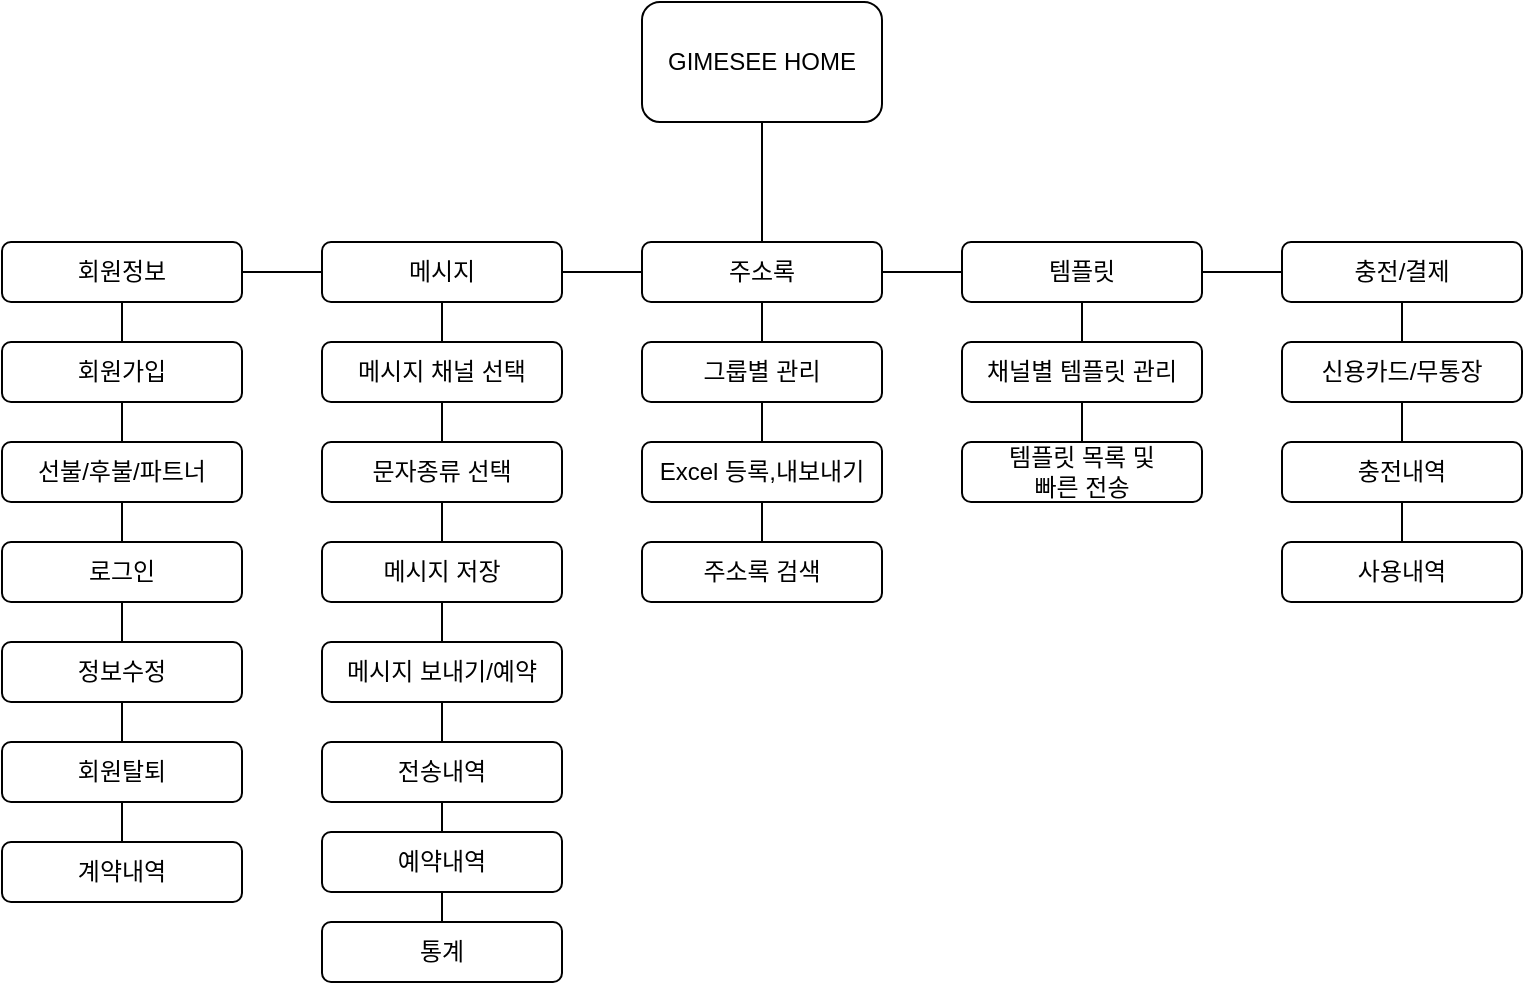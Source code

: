 <mxfile version="24.7.12">
  <diagram name="Page-1" id="2YBvvXClWsGukQMizWep">
    <mxGraphModel dx="2284" dy="756" grid="1" gridSize="10" guides="1" tooltips="1" connect="1" arrows="1" fold="1" page="1" pageScale="1" pageWidth="850" pageHeight="1100" math="0" shadow="0">
      <root>
        <mxCell id="0" />
        <mxCell id="1" parent="0" />
        <mxCell id="ZinEc52cjvFxh-hPlKdS-1" value="GIMESEE HOME" style="rounded=1;whiteSpace=wrap;html=1;labelBackgroundColor=none;" vertex="1" parent="1">
          <mxGeometry x="314" y="120" width="120" height="60" as="geometry" />
        </mxCell>
        <mxCell id="ZinEc52cjvFxh-hPlKdS-2" value="메시지" style="rounded=1;whiteSpace=wrap;html=1;labelBackgroundColor=none;" vertex="1" parent="1">
          <mxGeometry x="154" y="240" width="120" height="30" as="geometry" />
        </mxCell>
        <mxCell id="ZinEc52cjvFxh-hPlKdS-3" value="메시지 저장" style="rounded=1;whiteSpace=wrap;html=1;labelBackgroundColor=none;" vertex="1" parent="1">
          <mxGeometry x="154" y="390" width="120" height="30" as="geometry" />
        </mxCell>
        <mxCell id="ZinEc52cjvFxh-hPlKdS-4" value="메시지 보내기/예약" style="rounded=1;whiteSpace=wrap;html=1;labelBackgroundColor=none;" vertex="1" parent="1">
          <mxGeometry x="154" y="440" width="120" height="30" as="geometry" />
        </mxCell>
        <mxCell id="ZinEc52cjvFxh-hPlKdS-5" value="회원정보" style="rounded=1;whiteSpace=wrap;html=1;labelBackgroundColor=none;" vertex="1" parent="1">
          <mxGeometry x="-6" y="240" width="120" height="30" as="geometry" />
        </mxCell>
        <mxCell id="ZinEc52cjvFxh-hPlKdS-6" value="회원가입" style="rounded=1;whiteSpace=wrap;html=1;labelBackgroundColor=none;" vertex="1" parent="1">
          <mxGeometry x="-6" y="290" width="120" height="30" as="geometry" />
        </mxCell>
        <mxCell id="ZinEc52cjvFxh-hPlKdS-7" value="로그인" style="rounded=1;whiteSpace=wrap;html=1;labelBackgroundColor=none;" vertex="1" parent="1">
          <mxGeometry x="-6" y="390" width="120" height="30" as="geometry" />
        </mxCell>
        <mxCell id="ZinEc52cjvFxh-hPlKdS-8" value="주소록" style="rounded=1;whiteSpace=wrap;html=1;labelBackgroundColor=none;" vertex="1" parent="1">
          <mxGeometry x="314" y="240" width="120" height="30" as="geometry" />
        </mxCell>
        <mxCell id="ZinEc52cjvFxh-hPlKdS-9" value="그룹별 관리" style="rounded=1;whiteSpace=wrap;html=1;labelBackgroundColor=none;" vertex="1" parent="1">
          <mxGeometry x="314" y="290" width="120" height="30" as="geometry" />
        </mxCell>
        <mxCell id="ZinEc52cjvFxh-hPlKdS-10" value="Excel 등록,내보내기" style="rounded=1;whiteSpace=wrap;html=1;labelBackgroundColor=none;" vertex="1" parent="1">
          <mxGeometry x="314" y="340" width="120" height="30" as="geometry" />
        </mxCell>
        <mxCell id="ZinEc52cjvFxh-hPlKdS-11" value="템플릿" style="rounded=1;whiteSpace=wrap;html=1;labelBackgroundColor=none;" vertex="1" parent="1">
          <mxGeometry x="474" y="240" width="120" height="30" as="geometry" />
        </mxCell>
        <mxCell id="ZinEc52cjvFxh-hPlKdS-12" value="채널별 템플릿 관리" style="rounded=1;whiteSpace=wrap;html=1;labelBackgroundColor=none;" vertex="1" parent="1">
          <mxGeometry x="474" y="290" width="120" height="30" as="geometry" />
        </mxCell>
        <mxCell id="ZinEc52cjvFxh-hPlKdS-13" value="템플릿 목록 및&lt;br&gt;빠른 전송" style="rounded=1;whiteSpace=wrap;html=1;labelBackgroundColor=none;" vertex="1" parent="1">
          <mxGeometry x="474" y="340" width="120" height="30" as="geometry" />
        </mxCell>
        <mxCell id="ZinEc52cjvFxh-hPlKdS-15" value="정보수정" style="rounded=1;whiteSpace=wrap;html=1;labelBackgroundColor=none;" vertex="1" parent="1">
          <mxGeometry x="-6" y="440" width="120" height="30" as="geometry" />
        </mxCell>
        <mxCell id="ZinEc52cjvFxh-hPlKdS-16" value="회원탈퇴" style="rounded=1;whiteSpace=wrap;html=1;labelBackgroundColor=none;" vertex="1" parent="1">
          <mxGeometry x="-6" y="490" width="120" height="30" as="geometry" />
        </mxCell>
        <mxCell id="ZinEc52cjvFxh-hPlKdS-17" value="메시지 채널 선택" style="rounded=1;whiteSpace=wrap;html=1;labelBackgroundColor=none;" vertex="1" parent="1">
          <mxGeometry x="154" y="290" width="120" height="30" as="geometry" />
        </mxCell>
        <mxCell id="ZinEc52cjvFxh-hPlKdS-18" value="문자종류 선택" style="rounded=1;whiteSpace=wrap;html=1;labelBackgroundColor=none;" vertex="1" parent="1">
          <mxGeometry x="154" y="340" width="120" height="30" as="geometry" />
        </mxCell>
        <mxCell id="ZinEc52cjvFxh-hPlKdS-19" value="주소록 검색" style="rounded=1;whiteSpace=wrap;html=1;labelBackgroundColor=none;" vertex="1" parent="1">
          <mxGeometry x="314" y="390" width="120" height="30" as="geometry" />
        </mxCell>
        <mxCell id="ZinEc52cjvFxh-hPlKdS-23" value="전송내역" style="rounded=1;whiteSpace=wrap;html=1;labelBackgroundColor=none;" vertex="1" parent="1">
          <mxGeometry x="154" y="490" width="120" height="30" as="geometry" />
        </mxCell>
        <mxCell id="ZinEc52cjvFxh-hPlKdS-24" value="예약내역" style="rounded=1;whiteSpace=wrap;html=1;labelBackgroundColor=none;" vertex="1" parent="1">
          <mxGeometry x="154" y="535" width="120" height="30" as="geometry" />
        </mxCell>
        <mxCell id="ZinEc52cjvFxh-hPlKdS-25" value="통계" style="rounded=1;whiteSpace=wrap;html=1;labelBackgroundColor=none;" vertex="1" parent="1">
          <mxGeometry x="154" y="580" width="120" height="30" as="geometry" />
        </mxCell>
        <mxCell id="ZinEc52cjvFxh-hPlKdS-27" value="충전/결제" style="rounded=1;whiteSpace=wrap;html=1;labelBackgroundColor=none;" vertex="1" parent="1">
          <mxGeometry x="634" y="240" width="120" height="30" as="geometry" />
        </mxCell>
        <mxCell id="ZinEc52cjvFxh-hPlKdS-28" value="신용카드/무통장" style="rounded=1;whiteSpace=wrap;html=1;labelBackgroundColor=none;" vertex="1" parent="1">
          <mxGeometry x="634" y="290" width="120" height="30" as="geometry" />
        </mxCell>
        <mxCell id="ZinEc52cjvFxh-hPlKdS-29" value="충전내역" style="rounded=1;whiteSpace=wrap;html=1;labelBackgroundColor=none;" vertex="1" parent="1">
          <mxGeometry x="634" y="340" width="120" height="30" as="geometry" />
        </mxCell>
        <mxCell id="ZinEc52cjvFxh-hPlKdS-30" value="사용내역" style="rounded=1;whiteSpace=wrap;html=1;labelBackgroundColor=none;" vertex="1" parent="1">
          <mxGeometry x="634" y="390" width="120" height="30" as="geometry" />
        </mxCell>
        <mxCell id="ZinEc52cjvFxh-hPlKdS-31" value="계약내역" style="rounded=1;whiteSpace=wrap;html=1;labelBackgroundColor=none;" vertex="1" parent="1">
          <mxGeometry x="-6" y="540" width="120" height="30" as="geometry" />
        </mxCell>
        <mxCell id="ZinEc52cjvFxh-hPlKdS-32" value="선불/후불/파트너" style="rounded=1;whiteSpace=wrap;html=1;labelBackgroundColor=none;" vertex="1" parent="1">
          <mxGeometry x="-6" y="340" width="120" height="30" as="geometry" />
        </mxCell>
        <mxCell id="ZinEc52cjvFxh-hPlKdS-42" value="" style="endArrow=none;html=1;rounded=1;entryX=0.5;entryY=1;entryDx=0;entryDy=0;exitX=0.5;exitY=0;exitDx=0;exitDy=0;labelBackgroundColor=none;fontColor=default;" edge="1" parent="1" source="ZinEc52cjvFxh-hPlKdS-6" target="ZinEc52cjvFxh-hPlKdS-5">
          <mxGeometry width="50" height="50" relative="1" as="geometry">
            <mxPoint x="434" y="400" as="sourcePoint" />
            <mxPoint x="484" y="350" as="targetPoint" />
          </mxGeometry>
        </mxCell>
        <mxCell id="ZinEc52cjvFxh-hPlKdS-43" value="" style="endArrow=none;html=1;rounded=1;entryX=0.5;entryY=1;entryDx=0;entryDy=0;exitX=0.5;exitY=0;exitDx=0;exitDy=0;labelBackgroundColor=none;fontColor=default;" edge="1" parent="1" source="ZinEc52cjvFxh-hPlKdS-32" target="ZinEc52cjvFxh-hPlKdS-6">
          <mxGeometry width="50" height="50" relative="1" as="geometry">
            <mxPoint x="64" y="300" as="sourcePoint" />
            <mxPoint x="64" y="280" as="targetPoint" />
          </mxGeometry>
        </mxCell>
        <mxCell id="ZinEc52cjvFxh-hPlKdS-44" value="" style="endArrow=none;html=1;rounded=1;entryX=0.5;entryY=1;entryDx=0;entryDy=0;exitX=0.5;exitY=0;exitDx=0;exitDy=0;labelBackgroundColor=none;fontColor=default;" edge="1" parent="1" source="ZinEc52cjvFxh-hPlKdS-7" target="ZinEc52cjvFxh-hPlKdS-32">
          <mxGeometry width="50" height="50" relative="1" as="geometry">
            <mxPoint x="384" y="630" as="sourcePoint" />
            <mxPoint x="384" y="590" as="targetPoint" />
          </mxGeometry>
        </mxCell>
        <mxCell id="ZinEc52cjvFxh-hPlKdS-45" value="" style="endArrow=none;html=1;rounded=1;entryX=0.5;entryY=1;entryDx=0;entryDy=0;exitX=0.5;exitY=0;exitDx=0;exitDy=0;labelBackgroundColor=none;fontColor=default;" edge="1" parent="1" source="ZinEc52cjvFxh-hPlKdS-15" target="ZinEc52cjvFxh-hPlKdS-7">
          <mxGeometry width="50" height="50" relative="1" as="geometry">
            <mxPoint x="394" y="640" as="sourcePoint" />
            <mxPoint x="394" y="600" as="targetPoint" />
          </mxGeometry>
        </mxCell>
        <mxCell id="ZinEc52cjvFxh-hPlKdS-47" value="" style="endArrow=none;html=1;rounded=1;entryX=0.5;entryY=1;entryDx=0;entryDy=0;exitX=0.5;exitY=0;exitDx=0;exitDy=0;labelBackgroundColor=none;fontColor=default;" edge="1" parent="1" source="ZinEc52cjvFxh-hPlKdS-16" target="ZinEc52cjvFxh-hPlKdS-15">
          <mxGeometry width="50" height="50" relative="1" as="geometry">
            <mxPoint x="364" y="660" as="sourcePoint" />
            <mxPoint x="374" y="580" as="targetPoint" />
          </mxGeometry>
        </mxCell>
        <mxCell id="ZinEc52cjvFxh-hPlKdS-48" value="" style="endArrow=none;html=1;rounded=1;entryX=0.5;entryY=1;entryDx=0;entryDy=0;exitX=0.5;exitY=0;exitDx=0;exitDy=0;labelBackgroundColor=none;fontColor=default;" edge="1" parent="1" source="ZinEc52cjvFxh-hPlKdS-31" target="ZinEc52cjvFxh-hPlKdS-16">
          <mxGeometry width="50" height="50" relative="1" as="geometry">
            <mxPoint x="374" y="670" as="sourcePoint" />
            <mxPoint x="384" y="590" as="targetPoint" />
          </mxGeometry>
        </mxCell>
        <mxCell id="ZinEc52cjvFxh-hPlKdS-49" value="" style="endArrow=none;html=1;rounded=1;entryX=0.5;entryY=1;entryDx=0;entryDy=0;exitX=0.5;exitY=0;exitDx=0;exitDy=0;labelBackgroundColor=none;fontColor=default;" edge="1" parent="1" source="ZinEc52cjvFxh-hPlKdS-17" target="ZinEc52cjvFxh-hPlKdS-2">
          <mxGeometry width="50" height="50" relative="1" as="geometry">
            <mxPoint x="384" y="680" as="sourcePoint" />
            <mxPoint x="394" y="600" as="targetPoint" />
          </mxGeometry>
        </mxCell>
        <mxCell id="ZinEc52cjvFxh-hPlKdS-50" value="" style="endArrow=none;html=1;rounded=1;entryX=0.5;entryY=1;entryDx=0;entryDy=0;exitX=0.5;exitY=0;exitDx=0;exitDy=0;labelBackgroundColor=none;fontColor=default;" edge="1" parent="1" source="ZinEc52cjvFxh-hPlKdS-18" target="ZinEc52cjvFxh-hPlKdS-17">
          <mxGeometry width="50" height="50" relative="1" as="geometry">
            <mxPoint x="394" y="690" as="sourcePoint" />
            <mxPoint x="404" y="610" as="targetPoint" />
          </mxGeometry>
        </mxCell>
        <mxCell id="ZinEc52cjvFxh-hPlKdS-51" value="" style="endArrow=none;html=1;rounded=1;entryX=0.5;entryY=1;entryDx=0;entryDy=0;exitX=0.5;exitY=0;exitDx=0;exitDy=0;labelBackgroundColor=none;fontColor=default;" edge="1" parent="1" source="ZinEc52cjvFxh-hPlKdS-3" target="ZinEc52cjvFxh-hPlKdS-18">
          <mxGeometry width="50" height="50" relative="1" as="geometry">
            <mxPoint x="404" y="700" as="sourcePoint" />
            <mxPoint x="414" y="620" as="targetPoint" />
          </mxGeometry>
        </mxCell>
        <mxCell id="ZinEc52cjvFxh-hPlKdS-52" value="" style="endArrow=none;html=1;rounded=1;entryX=0.5;entryY=1;entryDx=0;entryDy=0;exitX=0.5;exitY=0;exitDx=0;exitDy=0;labelBackgroundColor=none;fontColor=default;" edge="1" parent="1" source="ZinEc52cjvFxh-hPlKdS-4" target="ZinEc52cjvFxh-hPlKdS-3">
          <mxGeometry width="50" height="50" relative="1" as="geometry">
            <mxPoint x="414" y="710" as="sourcePoint" />
            <mxPoint x="424" y="630" as="targetPoint" />
          </mxGeometry>
        </mxCell>
        <mxCell id="ZinEc52cjvFxh-hPlKdS-53" value="" style="endArrow=none;html=1;rounded=1;entryX=0.5;entryY=1;entryDx=0;entryDy=0;exitX=0.5;exitY=0;exitDx=0;exitDy=0;labelBackgroundColor=none;fontColor=default;" edge="1" parent="1" source="ZinEc52cjvFxh-hPlKdS-23" target="ZinEc52cjvFxh-hPlKdS-4">
          <mxGeometry width="50" height="50" relative="1" as="geometry">
            <mxPoint x="424" y="720" as="sourcePoint" />
            <mxPoint x="434" y="640" as="targetPoint" />
          </mxGeometry>
        </mxCell>
        <mxCell id="ZinEc52cjvFxh-hPlKdS-54" value="" style="endArrow=none;html=1;rounded=1;entryX=0.5;entryY=1;entryDx=0;entryDy=0;exitX=0.5;exitY=0;exitDx=0;exitDy=0;labelBackgroundColor=none;fontColor=default;" edge="1" parent="1" source="ZinEc52cjvFxh-hPlKdS-24" target="ZinEc52cjvFxh-hPlKdS-23">
          <mxGeometry width="50" height="50" relative="1" as="geometry">
            <mxPoint x="434" y="730" as="sourcePoint" />
            <mxPoint x="444" y="650" as="targetPoint" />
          </mxGeometry>
        </mxCell>
        <mxCell id="ZinEc52cjvFxh-hPlKdS-55" value="" style="endArrow=none;html=1;rounded=1;entryX=0.5;entryY=1;entryDx=0;entryDy=0;exitX=0.5;exitY=0;exitDx=0;exitDy=0;labelBackgroundColor=none;fontColor=default;" edge="1" parent="1" source="ZinEc52cjvFxh-hPlKdS-25" target="ZinEc52cjvFxh-hPlKdS-24">
          <mxGeometry width="50" height="50" relative="1" as="geometry">
            <mxPoint x="444" y="740" as="sourcePoint" />
            <mxPoint x="454" y="660" as="targetPoint" />
          </mxGeometry>
        </mxCell>
        <mxCell id="ZinEc52cjvFxh-hPlKdS-56" value="" style="endArrow=none;html=1;rounded=1;entryX=0.5;entryY=1;entryDx=0;entryDy=0;exitX=0.5;exitY=0;exitDx=0;exitDy=0;labelBackgroundColor=none;fontColor=default;" edge="1" parent="1" source="ZinEc52cjvFxh-hPlKdS-9" target="ZinEc52cjvFxh-hPlKdS-8">
          <mxGeometry width="50" height="50" relative="1" as="geometry">
            <mxPoint x="454" y="750" as="sourcePoint" />
            <mxPoint x="464" y="670" as="targetPoint" />
          </mxGeometry>
        </mxCell>
        <mxCell id="ZinEc52cjvFxh-hPlKdS-57" value="" style="endArrow=none;html=1;rounded=1;entryX=0.5;entryY=1;entryDx=0;entryDy=0;exitX=0.5;exitY=0;exitDx=0;exitDy=0;labelBackgroundColor=none;fontColor=default;" edge="1" parent="1" source="ZinEc52cjvFxh-hPlKdS-10" target="ZinEc52cjvFxh-hPlKdS-9">
          <mxGeometry width="50" height="50" relative="1" as="geometry">
            <mxPoint x="464" y="760" as="sourcePoint" />
            <mxPoint x="474" y="680" as="targetPoint" />
          </mxGeometry>
        </mxCell>
        <mxCell id="ZinEc52cjvFxh-hPlKdS-58" value="" style="endArrow=none;html=1;rounded=1;entryX=0.5;entryY=1;entryDx=0;entryDy=0;exitX=0.5;exitY=0;exitDx=0;exitDy=0;labelBackgroundColor=none;fontColor=default;" edge="1" parent="1" source="ZinEc52cjvFxh-hPlKdS-19" target="ZinEc52cjvFxh-hPlKdS-10">
          <mxGeometry width="50" height="50" relative="1" as="geometry">
            <mxPoint x="474" y="770" as="sourcePoint" />
            <mxPoint x="484" y="690" as="targetPoint" />
          </mxGeometry>
        </mxCell>
        <mxCell id="ZinEc52cjvFxh-hPlKdS-59" value="" style="endArrow=none;html=1;rounded=1;entryX=0.5;entryY=1;entryDx=0;entryDy=0;exitX=0.5;exitY=0;exitDx=0;exitDy=0;labelBackgroundColor=none;fontColor=default;" edge="1" parent="1" source="ZinEc52cjvFxh-hPlKdS-12" target="ZinEc52cjvFxh-hPlKdS-11">
          <mxGeometry width="50" height="50" relative="1" as="geometry">
            <mxPoint x="484" y="780" as="sourcePoint" />
            <mxPoint x="494" y="700" as="targetPoint" />
          </mxGeometry>
        </mxCell>
        <mxCell id="ZinEc52cjvFxh-hPlKdS-60" value="" style="endArrow=none;html=1;rounded=1;entryX=0.5;entryY=1;entryDx=0;entryDy=0;labelBackgroundColor=none;fontColor=default;" edge="1" parent="1" source="ZinEc52cjvFxh-hPlKdS-13" target="ZinEc52cjvFxh-hPlKdS-12">
          <mxGeometry width="50" height="50" relative="1" as="geometry">
            <mxPoint x="494" y="790" as="sourcePoint" />
            <mxPoint x="504" y="710" as="targetPoint" />
          </mxGeometry>
        </mxCell>
        <mxCell id="ZinEc52cjvFxh-hPlKdS-61" value="" style="endArrow=none;html=1;rounded=1;entryX=0.5;entryY=1;entryDx=0;entryDy=0;exitX=0.5;exitY=0;exitDx=0;exitDy=0;labelBackgroundColor=none;fontColor=default;" edge="1" parent="1" source="ZinEc52cjvFxh-hPlKdS-28" target="ZinEc52cjvFxh-hPlKdS-27">
          <mxGeometry width="50" height="50" relative="1" as="geometry">
            <mxPoint x="504" y="800" as="sourcePoint" />
            <mxPoint x="514" y="720" as="targetPoint" />
          </mxGeometry>
        </mxCell>
        <mxCell id="ZinEc52cjvFxh-hPlKdS-62" value="" style="endArrow=none;html=1;rounded=1;entryX=0.5;entryY=1;entryDx=0;entryDy=0;exitX=0.5;exitY=0;exitDx=0;exitDy=0;labelBackgroundColor=none;fontColor=default;" edge="1" parent="1" source="ZinEc52cjvFxh-hPlKdS-29" target="ZinEc52cjvFxh-hPlKdS-28">
          <mxGeometry width="50" height="50" relative="1" as="geometry">
            <mxPoint x="514" y="810" as="sourcePoint" />
            <mxPoint x="524" y="730" as="targetPoint" />
          </mxGeometry>
        </mxCell>
        <mxCell id="ZinEc52cjvFxh-hPlKdS-63" value="" style="endArrow=none;html=1;rounded=1;entryX=0.5;entryY=1;entryDx=0;entryDy=0;exitX=0.5;exitY=0;exitDx=0;exitDy=0;labelBackgroundColor=none;fontColor=default;" edge="1" parent="1" source="ZinEc52cjvFxh-hPlKdS-30" target="ZinEc52cjvFxh-hPlKdS-29">
          <mxGeometry width="50" height="50" relative="1" as="geometry">
            <mxPoint x="524" y="820" as="sourcePoint" />
            <mxPoint x="534" y="740" as="targetPoint" />
          </mxGeometry>
        </mxCell>
        <mxCell id="ZinEc52cjvFxh-hPlKdS-64" value="" style="endArrow=none;html=1;rounded=1;entryX=1;entryY=0.5;entryDx=0;entryDy=0;exitX=0;exitY=0.5;exitDx=0;exitDy=0;labelBackgroundColor=none;fontColor=default;" edge="1" parent="1" source="ZinEc52cjvFxh-hPlKdS-2" target="ZinEc52cjvFxh-hPlKdS-5">
          <mxGeometry width="50" height="50" relative="1" as="geometry">
            <mxPoint x="534" y="830" as="sourcePoint" />
            <mxPoint x="544" y="750" as="targetPoint" />
          </mxGeometry>
        </mxCell>
        <mxCell id="ZinEc52cjvFxh-hPlKdS-65" value="" style="endArrow=none;html=1;rounded=1;entryX=1;entryY=0.5;entryDx=0;entryDy=0;exitX=0;exitY=0.5;exitDx=0;exitDy=0;labelBackgroundColor=none;fontColor=default;" edge="1" parent="1" source="ZinEc52cjvFxh-hPlKdS-8" target="ZinEc52cjvFxh-hPlKdS-2">
          <mxGeometry width="50" height="50" relative="1" as="geometry">
            <mxPoint x="544" y="840" as="sourcePoint" />
            <mxPoint x="554" y="760" as="targetPoint" />
          </mxGeometry>
        </mxCell>
        <mxCell id="ZinEc52cjvFxh-hPlKdS-66" value="" style="endArrow=none;html=1;rounded=1;entryX=0.5;entryY=1;entryDx=0;entryDy=0;labelBackgroundColor=none;fontColor=default;" edge="1" parent="1" source="ZinEc52cjvFxh-hPlKdS-8" target="ZinEc52cjvFxh-hPlKdS-1">
          <mxGeometry width="50" height="50" relative="1" as="geometry">
            <mxPoint x="444" y="480" as="sourcePoint" />
            <mxPoint x="394" y="440" as="targetPoint" />
          </mxGeometry>
        </mxCell>
        <mxCell id="ZinEc52cjvFxh-hPlKdS-67" value="" style="endArrow=none;html=1;rounded=1;entryX=1;entryY=0.5;entryDx=0;entryDy=0;exitX=0;exitY=0.5;exitDx=0;exitDy=0;labelBackgroundColor=none;fontColor=default;" edge="1" parent="1" source="ZinEc52cjvFxh-hPlKdS-11" target="ZinEc52cjvFxh-hPlKdS-8">
          <mxGeometry width="50" height="50" relative="1" as="geometry">
            <mxPoint x="454" y="490" as="sourcePoint" />
            <mxPoint x="404" y="450" as="targetPoint" />
          </mxGeometry>
        </mxCell>
        <mxCell id="ZinEc52cjvFxh-hPlKdS-68" value="" style="endArrow=none;html=1;rounded=1;entryX=1;entryY=0.5;entryDx=0;entryDy=0;exitX=0;exitY=0.5;exitDx=0;exitDy=0;labelBackgroundColor=none;fontColor=default;" edge="1" parent="1" source="ZinEc52cjvFxh-hPlKdS-27" target="ZinEc52cjvFxh-hPlKdS-11">
          <mxGeometry width="50" height="50" relative="1" as="geometry">
            <mxPoint x="464" y="500" as="sourcePoint" />
            <mxPoint x="414" y="460" as="targetPoint" />
          </mxGeometry>
        </mxCell>
      </root>
    </mxGraphModel>
  </diagram>
</mxfile>
